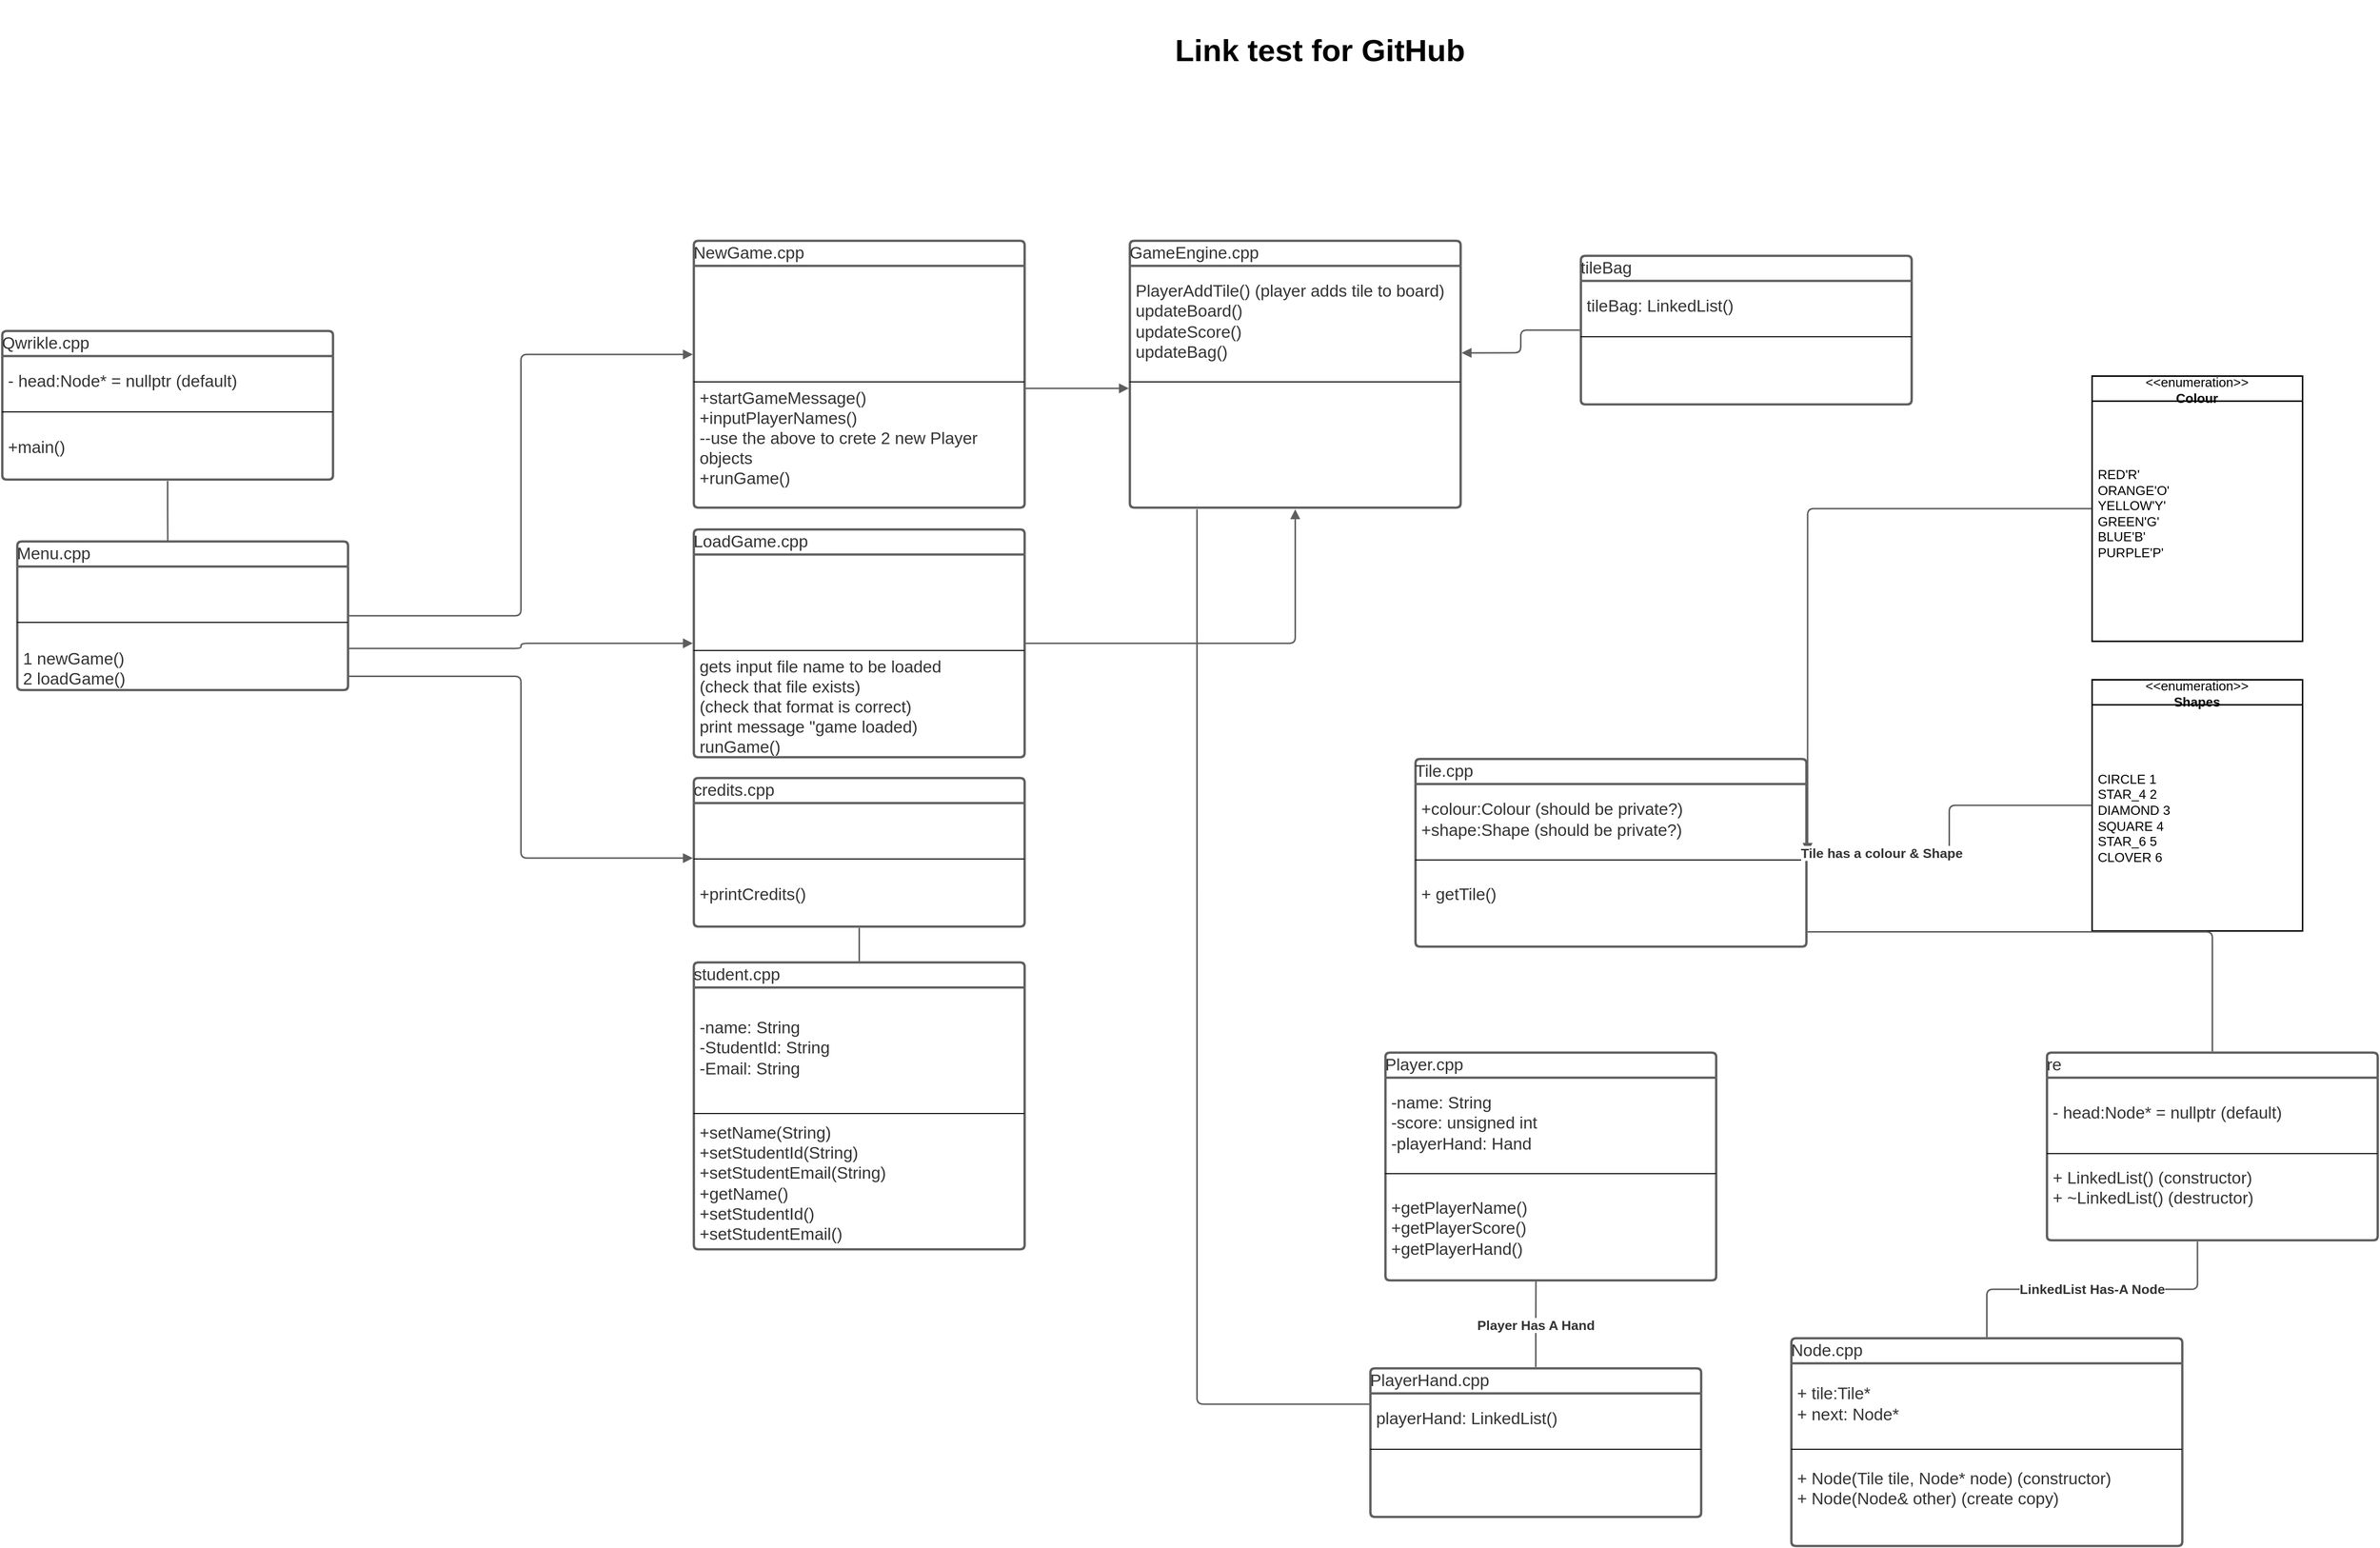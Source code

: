 <mxfile version="16.6.2" type="github">
  <diagram id="8lvslNF2b0BmcK4D5W4d" name="Page-1">
    <mxGraphModel dx="2513" dy="1517" grid="1" gridSize="10" guides="1" tooltips="1" connect="1" arrows="1" fold="1" page="1" pageScale="1" pageWidth="850" pageHeight="1100" math="0" shadow="0">
      <root>
        <mxCell id="0" />
        <mxCell id="1" parent="0" />
        <mxCell id="HR6rN7ZnXw0lVorr0S0M-1" value="re" style="html=1;overflow=block;blockSpacing=1;swimlane;childLayout=stackLayout;horizontal=1;horizontalStack=0;resizeParent=1;resizeParentMax=0;resizeLast=0;collapsible=0;fontStyle=0;marginBottom=0;swimlaneFillColor=#ffffff;startSize=25;whiteSpace=wrap;fontSize=16.7;fontColor=#333333;align=left;spacing=0;strokeColor=#5e5e5e;strokeOpacity=100;rounded=1;absoluteArcSize=1;arcSize=9;strokeWidth=2.3;" vertex="1" parent="1">
          <mxGeometry x="750" y="420" width="330" height="187.25" as="geometry" />
        </mxCell>
        <mxCell id="HR6rN7ZnXw0lVorr0S0M-2" value="- head:Node* = nullptr (default)" style="part=1;html=1;resizeHeight=0;strokeColor=none;fillColor=none;align=left;verticalAlign=middle;spacingLeft=4;spacingRight=4;overflow=hidden;rotatable=0;points=[[0,0.5],[1,0.5]];portConstraint=eastwest;swimlaneFillColor=#ffffff;strokeOpacity=100;whiteSpace=wrap;fontSize=16.7;fontColor=#333333;" vertex="1" parent="HR6rN7ZnXw0lVorr0S0M-1">
          <mxGeometry y="25" width="330" height="72" as="geometry" />
        </mxCell>
        <mxCell id="HR6rN7ZnXw0lVorr0S0M-3" value="" style="line;strokeWidth=1;fillColor=none;align=left;verticalAlign=middle;spacingTop=-1;spacingLeft=3;spacingRight=3;rotatable=0;labelPosition=right;points=[];portConstraint=eastwest;" vertex="1" parent="HR6rN7ZnXw0lVorr0S0M-1">
          <mxGeometry y="97" width="330" height="8" as="geometry" />
        </mxCell>
        <mxCell id="HR6rN7ZnXw0lVorr0S0M-4" value="+ LinkedList() (constructor)&#xa;+ ~LinkedList() (destructor)&#xa;" style="part=1;html=1;resizeHeight=0;strokeColor=none;fillColor=none;align=left;verticalAlign=middle;spacingLeft=4;spacingRight=4;overflow=hidden;rotatable=0;points=[[0,0.5],[1,0.5]];portConstraint=eastwest;swimlaneFillColor=#ffffff;strokeOpacity=100;whiteSpace=wrap;fontSize=16.7;fontColor=#333333;" vertex="1" parent="HR6rN7ZnXw0lVorr0S0M-1">
          <mxGeometry y="105" width="330" height="82.25" as="geometry" />
        </mxCell>
        <mxCell id="HR6rN7ZnXw0lVorr0S0M-5" value="Node.cpp" style="html=1;overflow=block;blockSpacing=1;swimlane;childLayout=stackLayout;horizontal=1;horizontalStack=0;resizeParent=1;resizeParentMax=0;resizeLast=0;collapsible=0;fontStyle=0;marginBottom=0;swimlaneFillColor=#ffffff;startSize=25;whiteSpace=wrap;fontSize=16.7;fontColor=#333333;align=left;spacing=0;strokeColor=#5e5e5e;strokeOpacity=100;rounded=1;absoluteArcSize=1;arcSize=9;strokeWidth=2.3;" vertex="1" parent="1">
          <mxGeometry x="495" y="705" width="390" height="207.25" as="geometry" />
        </mxCell>
        <mxCell id="HR6rN7ZnXw0lVorr0S0M-6" value="+ tile:Tile*&#xa;+ next: Node*" style="part=1;html=1;resizeHeight=0;strokeColor=none;fillColor=none;align=left;verticalAlign=middle;spacingLeft=4;spacingRight=4;overflow=hidden;rotatable=0;points=[[0,0.5],[1,0.5]];portConstraint=eastwest;swimlaneFillColor=#ffffff;strokeOpacity=100;whiteSpace=wrap;fontSize=16.7;fontColor=#333333;" vertex="1" parent="HR6rN7ZnXw0lVorr0S0M-5">
          <mxGeometry y="25" width="390" height="82" as="geometry" />
        </mxCell>
        <mxCell id="HR6rN7ZnXw0lVorr0S0M-7" value="" style="line;strokeWidth=1;fillColor=none;align=left;verticalAlign=middle;spacingTop=-1;spacingLeft=3;spacingRight=3;rotatable=0;labelPosition=right;points=[];portConstraint=eastwest;" vertex="1" parent="HR6rN7ZnXw0lVorr0S0M-5">
          <mxGeometry y="107" width="390" height="8" as="geometry" />
        </mxCell>
        <mxCell id="HR6rN7ZnXw0lVorr0S0M-8" value="+ Node(Tile tile, Node* node) (constructor)&#xa;+ Node(Node&amp;  other) (create copy) &#xa;" style="part=1;html=1;resizeHeight=0;strokeColor=none;fillColor=none;align=left;verticalAlign=middle;spacingLeft=4;spacingRight=4;overflow=hidden;rotatable=0;points=[[0,0.5],[1,0.5]];portConstraint=eastwest;swimlaneFillColor=#ffffff;strokeOpacity=100;whiteSpace=wrap;fontSize=16.7;fontColor=#333333;" vertex="1" parent="HR6rN7ZnXw0lVorr0S0M-5">
          <mxGeometry y="115" width="390" height="92.25" as="geometry" />
        </mxCell>
        <mxCell id="HR6rN7ZnXw0lVorr0S0M-9" value="Tile.cpp" style="html=1;overflow=block;blockSpacing=1;swimlane;childLayout=stackLayout;horizontal=1;horizontalStack=0;resizeParent=1;resizeParentMax=0;resizeLast=0;collapsible=0;fontStyle=0;marginBottom=0;swimlaneFillColor=#ffffff;startSize=25;whiteSpace=wrap;fontSize=16.7;fontColor=#333333;align=left;spacing=0;strokeColor=#5e5e5e;strokeOpacity=100;rounded=1;absoluteArcSize=1;arcSize=9;strokeWidth=2.3;" vertex="1" parent="1">
          <mxGeometry x="120" y="127" width="390" height="187.25" as="geometry" />
        </mxCell>
        <mxCell id="HR6rN7ZnXw0lVorr0S0M-10" value="+colour:Colour (should be private?)&#xa;+shape:Shape (should be private?)" style="part=1;html=1;resizeHeight=0;strokeColor=none;fillColor=none;align=left;verticalAlign=middle;spacingLeft=4;spacingRight=4;overflow=hidden;rotatable=0;points=[[0,0.5],[1,0.5]];portConstraint=eastwest;swimlaneFillColor=#ffffff;strokeOpacity=100;whiteSpace=wrap;fontSize=16.7;fontColor=#333333;" vertex="1" parent="HR6rN7ZnXw0lVorr0S0M-9">
          <mxGeometry y="25" width="390" height="72" as="geometry" />
        </mxCell>
        <mxCell id="HR6rN7ZnXw0lVorr0S0M-11" value="" style="line;strokeWidth=1;fillColor=none;align=left;verticalAlign=middle;spacingTop=-1;spacingLeft=3;spacingRight=3;rotatable=0;labelPosition=right;points=[];portConstraint=eastwest;" vertex="1" parent="HR6rN7ZnXw0lVorr0S0M-9">
          <mxGeometry y="97" width="390" height="8" as="geometry" />
        </mxCell>
        <mxCell id="HR6rN7ZnXw0lVorr0S0M-12" value="+ getTile() &#xa;" style="part=1;html=1;resizeHeight=0;strokeColor=none;fillColor=none;align=left;verticalAlign=middle;spacingLeft=4;spacingRight=4;overflow=hidden;rotatable=0;points=[[0,0.5],[1,0.5]];portConstraint=eastwest;swimlaneFillColor=#ffffff;strokeOpacity=100;whiteSpace=wrap;fontSize=16.7;fontColor=#333333;" vertex="1" parent="HR6rN7ZnXw0lVorr0S0M-9">
          <mxGeometry y="105" width="390" height="82.25" as="geometry" />
        </mxCell>
        <mxCell id="HR6rN7ZnXw0lVorr0S0M-13" value="Qwrikle.cpp" style="html=1;overflow=block;blockSpacing=1;swimlane;childLayout=stackLayout;horizontal=1;horizontalStack=0;resizeParent=1;resizeParentMax=0;resizeLast=0;collapsible=0;fontStyle=0;marginBottom=0;swimlaneFillColor=#ffffff;startSize=25;whiteSpace=wrap;fontSize=16.7;fontColor=#333333;align=left;spacing=0;strokeColor=#5e5e5e;strokeOpacity=100;rounded=1;absoluteArcSize=1;arcSize=9;strokeWidth=2.3;" vertex="1" parent="1">
          <mxGeometry x="-1290" y="-300" width="330" height="148.25" as="geometry" />
        </mxCell>
        <mxCell id="HR6rN7ZnXw0lVorr0S0M-14" value="- head:Node* = nullptr (default)" style="part=1;html=1;resizeHeight=0;strokeColor=none;fillColor=none;align=left;verticalAlign=middle;spacingLeft=4;spacingRight=4;overflow=hidden;rotatable=0;points=[[0,0.5],[1,0.5]];portConstraint=eastwest;swimlaneFillColor=#ffffff;strokeOpacity=100;whiteSpace=wrap;fontSize=16.7;fontColor=#333333;" vertex="1" parent="HR6rN7ZnXw0lVorr0S0M-13">
          <mxGeometry y="25" width="330" height="52" as="geometry" />
        </mxCell>
        <mxCell id="HR6rN7ZnXw0lVorr0S0M-15" value="" style="line;strokeWidth=1;fillColor=none;align=left;verticalAlign=middle;spacingTop=-1;spacingLeft=3;spacingRight=3;rotatable=0;labelPosition=right;points=[];portConstraint=eastwest;" vertex="1" parent="HR6rN7ZnXw0lVorr0S0M-13">
          <mxGeometry y="77" width="330" height="8" as="geometry" />
        </mxCell>
        <mxCell id="HR6rN7ZnXw0lVorr0S0M-16" value="+main()" style="part=1;html=1;resizeHeight=0;strokeColor=none;fillColor=none;align=left;verticalAlign=middle;spacingLeft=4;spacingRight=4;overflow=hidden;rotatable=0;points=[[0,0.5],[1,0.5]];portConstraint=eastwest;swimlaneFillColor=#ffffff;strokeOpacity=100;whiteSpace=wrap;fontSize=16.7;fontColor=#333333;" vertex="1" parent="HR6rN7ZnXw0lVorr0S0M-13">
          <mxGeometry y="85" width="330" height="63.25" as="geometry" />
        </mxCell>
        <mxCell id="HR6rN7ZnXw0lVorr0S0M-17" value="Player.cpp" style="html=1;overflow=block;blockSpacing=1;swimlane;childLayout=stackLayout;horizontal=1;horizontalStack=0;resizeParent=1;resizeParentMax=0;resizeLast=0;collapsible=0;fontStyle=0;marginBottom=0;swimlaneFillColor=#ffffff;startSize=25;whiteSpace=wrap;fontSize=16.7;fontColor=#333333;align=left;spacing=0;strokeColor=#5e5e5e;strokeOpacity=100;rounded=1;absoluteArcSize=1;arcSize=9;strokeWidth=2.3;" vertex="1" parent="1">
          <mxGeometry x="90" y="420" width="330" height="227.25" as="geometry" />
        </mxCell>
        <mxCell id="HR6rN7ZnXw0lVorr0S0M-18" value="-name: String&#xa;-score: unsigned int&#xa;-playerHand: Hand" style="part=1;html=1;resizeHeight=0;strokeColor=none;fillColor=none;align=left;verticalAlign=middle;spacingLeft=4;spacingRight=4;overflow=hidden;rotatable=0;points=[[0,0.5],[1,0.5]];portConstraint=eastwest;swimlaneFillColor=#ffffff;strokeOpacity=100;whiteSpace=wrap;fontSize=16.7;fontColor=#333333;" vertex="1" parent="HR6rN7ZnXw0lVorr0S0M-17">
          <mxGeometry y="25" width="330" height="92" as="geometry" />
        </mxCell>
        <mxCell id="HR6rN7ZnXw0lVorr0S0M-19" value="" style="line;strokeWidth=1;fillColor=none;align=left;verticalAlign=middle;spacingTop=-1;spacingLeft=3;spacingRight=3;rotatable=0;labelPosition=right;points=[];portConstraint=eastwest;" vertex="1" parent="HR6rN7ZnXw0lVorr0S0M-17">
          <mxGeometry y="117" width="330" height="8" as="geometry" />
        </mxCell>
        <mxCell id="HR6rN7ZnXw0lVorr0S0M-20" value="+getPlayerName()&#xa;+getPlayerScore()&#xa;+getPlayerHand()" style="part=1;html=1;resizeHeight=0;strokeColor=none;fillColor=none;align=left;verticalAlign=middle;spacingLeft=4;spacingRight=4;overflow=hidden;rotatable=0;points=[[0,0.5],[1,0.5]];portConstraint=eastwest;swimlaneFillColor=#ffffff;strokeOpacity=100;whiteSpace=wrap;fontSize=16.7;fontColor=#333333;" vertex="1" parent="HR6rN7ZnXw0lVorr0S0M-17">
          <mxGeometry y="125" width="330" height="102.25" as="geometry" />
        </mxCell>
        <mxCell id="HR6rN7ZnXw0lVorr0S0M-21" value="PlayerHand.cpp" style="html=1;overflow=block;blockSpacing=1;swimlane;childLayout=stackLayout;horizontal=1;horizontalStack=0;resizeParent=1;resizeParentMax=0;resizeLast=0;collapsible=0;fontStyle=0;marginBottom=0;swimlaneFillColor=#ffffff;startSize=25;whiteSpace=wrap;fontSize=16.7;fontColor=#333333;align=left;spacing=0;strokeColor=#5e5e5e;strokeOpacity=100;rounded=1;absoluteArcSize=1;arcSize=9;strokeWidth=2.3;" vertex="1" parent="1">
          <mxGeometry x="75" y="735" width="330" height="148.25" as="geometry" />
        </mxCell>
        <mxCell id="HR6rN7ZnXw0lVorr0S0M-22" value="playerHand: LinkedList()" style="part=1;html=1;resizeHeight=0;strokeColor=none;fillColor=none;align=left;verticalAlign=middle;spacingLeft=4;spacingRight=4;overflow=hidden;rotatable=0;points=[[0,0.5],[1,0.5]];portConstraint=eastwest;swimlaneFillColor=#ffffff;strokeOpacity=100;whiteSpace=wrap;fontSize=16.7;fontColor=#333333;" vertex="1" parent="HR6rN7ZnXw0lVorr0S0M-21">
          <mxGeometry y="25" width="330" height="52" as="geometry" />
        </mxCell>
        <mxCell id="HR6rN7ZnXw0lVorr0S0M-23" value="" style="line;strokeWidth=1;fillColor=none;align=left;verticalAlign=middle;spacingTop=-1;spacingLeft=3;spacingRight=3;rotatable=0;labelPosition=right;points=[];portConstraint=eastwest;" vertex="1" parent="HR6rN7ZnXw0lVorr0S0M-21">
          <mxGeometry y="77" width="330" height="8" as="geometry" />
        </mxCell>
        <mxCell id="HR6rN7ZnXw0lVorr0S0M-24" value="" style="part=1;html=1;resizeHeight=0;strokeColor=none;fillColor=none;align=left;verticalAlign=middle;spacingLeft=4;spacingRight=4;overflow=hidden;rotatable=0;points=[[0,0.5],[1,0.5]];portConstraint=eastwest;swimlaneFillColor=#ffffff;strokeOpacity=100;whiteSpace=wrap;fontSize=13;" vertex="1" parent="HR6rN7ZnXw0lVorr0S0M-21">
          <mxGeometry y="85" width="330" height="63.25" as="geometry" />
        </mxCell>
        <UserObject label="" lucidchartObjectId="hbVVC6IAV4HV" id="HR6rN7ZnXw0lVorr0S0M-25">
          <mxCell style="html=1;jettySize=18;whiteSpace=wrap;fontSize=13;strokeColor=#5E5E5E;strokeWidth=1.5;rounded=1;arcSize=12;edgeStyle=orthogonalEdgeStyle;startArrow=none;endArrow=none;exitX=0.5;exitY=-0.009;exitPerimeter=0;entryX=0.455;entryY=1.005;entryPerimeter=0;" edge="1" parent="1" source="HR6rN7ZnXw0lVorr0S0M-21" target="HR6rN7ZnXw0lVorr0S0M-17">
            <mxGeometry width="100" height="100" relative="1" as="geometry">
              <Array as="points" />
            </mxGeometry>
          </mxCell>
        </UserObject>
        <mxCell id="HR6rN7ZnXw0lVorr0S0M-26" value="Player Has A Hand" style="text;html=1;resizable=0;labelBackgroundColor=default;align=center;verticalAlign=middle;fontStyle=1;fontColor=#333333;fontSize=13.3;" vertex="1" parent="HR6rN7ZnXw0lVorr0S0M-25">
          <mxGeometry relative="1" as="geometry" />
        </mxCell>
        <mxCell id="HR6rN7ZnXw0lVorr0S0M-27" value="&lt;div style=&quot;display: flex; justify-content: center; text-align: center; align-items: baseline; font-size: 0; line-height: 1.25;margin-top: -2px;&quot;&gt;&lt;span&gt;&lt;span style=&quot;font-size:13px;&quot;&gt;&amp;lt;&amp;lt;enumeration&amp;gt;&amp;gt;&lt;/span&gt;&lt;span style=&quot;font-size:13px;font-weight: bold;&quot;&gt;&#xa;Colour&lt;/span&gt;&lt;/span&gt;&lt;/div&gt;" style="swimlane;childLayout=stackLayout;horizontal=1;horizontalStack=0;resizeParent=1;resizeParentMax=0;resizeLast=0;collapsible=0;fontStyle=0;marginBottom=0;swimlaneFillColor=#ffffff;startSize=25;whiteSpace=wrap;overflow=block;blockSpacing=1;html=1;fontSize=13;align=left;spacing=0;strokeOpacity=100;strokeWidth=1.5;" vertex="1" parent="1">
          <mxGeometry x="795" y="-255" width="210" height="264.585" as="geometry" />
        </mxCell>
        <mxCell id="HR6rN7ZnXw0lVorr0S0M-28" value="RED&#39;R&#39;&#xa;ORANGE&#39;O&#39;&#xa;YELLOW&#39;Y&#39;&#xa;GREEN&#39;G&#39;&#xa;BLUE&#39;B&#39;&#xa;PURPLE&#39;P&#39;&#xa;" style="part=1;resizeHeight=0;strokeColor=none;fillColor=none;align=left;verticalAlign=middle;spacingLeft=4;spacingRight=4;rotatable=0;points=[[0,0.5],[1,0.5]];portConstraint=eastwest;swimlaneFillColor=#ffffff;strokeOpacity=100;whiteSpace=wrap;overflow=block;blockSpacing=1;html=1;fontSize=13;" vertex="1" parent="HR6rN7ZnXw0lVorr0S0M-27">
          <mxGeometry y="25" width="210" height="239.585" as="geometry" />
        </mxCell>
        <mxCell id="HR6rN7ZnXw0lVorr0S0M-29" value="&lt;div style=&quot;display: flex; justify-content: center; text-align: center; align-items: baseline; font-size: 0; line-height: 1.25;margin-top: -2px;&quot;&gt;&lt;span&gt;&lt;span style=&quot;font-size:13px;&quot;&gt;&amp;lt;&amp;lt;enumeration&amp;gt;&amp;gt;&lt;/span&gt;&lt;span style=&quot;font-size:13px;font-weight: bold;&quot;&gt;&#xa;Shapes&lt;/span&gt;&lt;/span&gt;&lt;/div&gt;" style="swimlane;childLayout=stackLayout;horizontal=1;horizontalStack=0;resizeParent=1;resizeParentMax=0;resizeLast=0;collapsible=0;fontStyle=0;marginBottom=0;swimlaneFillColor=#ffffff;startSize=25;whiteSpace=wrap;overflow=block;blockSpacing=1;html=1;fontSize=13;align=left;spacing=0;strokeOpacity=100;strokeWidth=1.5;" vertex="1" parent="1">
          <mxGeometry x="795" y="48" width="210" height="250.585" as="geometry" />
        </mxCell>
        <mxCell id="HR6rN7ZnXw0lVorr0S0M-30" value="CIRCLE    1&#xa;STAR_4    2&#xa;DIAMOND   3&#xa;SQUARE    4&#xa;STAR_6    5&#xa;CLOVER    6" style="part=1;resizeHeight=0;strokeColor=none;fillColor=none;align=left;verticalAlign=middle;spacingLeft=4;spacingRight=4;rotatable=0;points=[[0,0.5],[1,0.5]];portConstraint=eastwest;swimlaneFillColor=#ffffff;strokeOpacity=100;whiteSpace=wrap;overflow=block;blockSpacing=1;html=1;fontSize=13;" vertex="1" parent="HR6rN7ZnXw0lVorr0S0M-29">
          <mxGeometry y="25" width="210" height="225.585" as="geometry" />
        </mxCell>
        <UserObject label="" lucidchartObjectId="1jVViT0POXI." id="HR6rN7ZnXw0lVorr0S0M-31">
          <mxCell style="html=1;jettySize=18;whiteSpace=wrap;fontSize=13;strokeColor=#5E5E5E;strokeWidth=1.5;rounded=1;arcSize=12;edgeStyle=orthogonalEdgeStyle;startArrow=none;endArrow=block;endFill=1;exitX=-0.004;exitY=0.5;exitPerimeter=0;entryX=1.003;entryY=0.5;entryPerimeter=0;" edge="1" parent="1" source="HR6rN7ZnXw0lVorr0S0M-27" target="HR6rN7ZnXw0lVorr0S0M-9">
            <mxGeometry width="100" height="100" relative="1" as="geometry">
              <Array as="points" />
            </mxGeometry>
          </mxCell>
        </UserObject>
        <UserObject label="" lucidchartObjectId="4jVVdsVifk36" id="HR6rN7ZnXw0lVorr0S0M-32">
          <mxCell style="html=1;jettySize=18;whiteSpace=wrap;fontSize=13;strokeColor=#5E5E5E;strokeWidth=1.5;rounded=1;arcSize=12;edgeStyle=orthogonalEdgeStyle;startArrow=none;endArrow=none;exitX=-0.004;exitY=0.5;exitPerimeter=0;entryX=1.003;entryY=0.5;entryPerimeter=0;" edge="1" parent="1" source="HR6rN7ZnXw0lVorr0S0M-29" target="HR6rN7ZnXw0lVorr0S0M-9">
            <mxGeometry width="100" height="100" relative="1" as="geometry">
              <Array as="points" />
            </mxGeometry>
          </mxCell>
        </UserObject>
        <mxCell id="HR6rN7ZnXw0lVorr0S0M-33" value="Tile has a colour &amp; Shape" style="text;html=1;resizable=0;labelBackgroundColor=default;align=center;verticalAlign=middle;fontStyle=1;fontColor=#333333;fontSize=13.3;" vertex="1" parent="HR6rN7ZnXw0lVorr0S0M-32">
          <mxGeometry x="0.557" relative="1" as="geometry" />
        </mxCell>
        <UserObject label="" lucidchartObjectId="~lVVh4qx5urS" id="HR6rN7ZnXw0lVorr0S0M-34">
          <mxCell style="html=1;jettySize=18;whiteSpace=wrap;fontSize=13;strokeColor=#5E5E5E;strokeWidth=1.5;rounded=1;arcSize=12;edgeStyle=orthogonalEdgeStyle;startArrow=none;endArrow=none;exitX=0.5;exitY=-0.006;exitPerimeter=0;entryX=0.455;entryY=1.007;entryPerimeter=0;" edge="1" parent="1" source="HR6rN7ZnXw0lVorr0S0M-5" target="HR6rN7ZnXw0lVorr0S0M-1">
            <mxGeometry width="100" height="100" relative="1" as="geometry">
              <Array as="points" />
            </mxGeometry>
          </mxCell>
        </UserObject>
        <mxCell id="HR6rN7ZnXw0lVorr0S0M-35" value="LinkedList Has-A Node" style="text;html=1;resizable=0;labelBackgroundColor=default;align=center;verticalAlign=middle;fontStyle=1;fontColor=#333333;fontSize=13.3;" vertex="1" parent="HR6rN7ZnXw0lVorr0S0M-34">
          <mxGeometry relative="1" as="geometry" />
        </mxCell>
        <mxCell id="HR6rN7ZnXw0lVorr0S0M-36" value="NewGame.cpp" style="html=1;overflow=block;blockSpacing=1;swimlane;childLayout=stackLayout;horizontal=1;horizontalStack=0;resizeParent=1;resizeParentMax=0;resizeLast=0;collapsible=0;fontStyle=0;marginBottom=0;swimlaneFillColor=#ffffff;startSize=25;whiteSpace=wrap;fontSize=16.7;fontColor=#333333;align=left;spacing=0;strokeColor=#5e5e5e;strokeOpacity=100;rounded=1;absoluteArcSize=1;arcSize=9;strokeWidth=2.3;" vertex="1" parent="1">
          <mxGeometry x="-600" y="-390" width="330" height="266.25" as="geometry" />
        </mxCell>
        <mxCell id="HR6rN7ZnXw0lVorr0S0M-37" value="" style="part=1;html=1;resizeHeight=0;strokeColor=none;fillColor=none;align=left;verticalAlign=middle;spacingLeft=4;spacingRight=4;overflow=hidden;rotatable=0;points=[[0,0.5],[1,0.5]];portConstraint=eastwest;swimlaneFillColor=#ffffff;strokeOpacity=100;whiteSpace=wrap;fontSize=13;" vertex="1" parent="HR6rN7ZnXw0lVorr0S0M-36">
          <mxGeometry y="25" width="330" height="112" as="geometry" />
        </mxCell>
        <mxCell id="HR6rN7ZnXw0lVorr0S0M-38" value="" style="line;strokeWidth=1;fillColor=none;align=left;verticalAlign=middle;spacingTop=-1;spacingLeft=3;spacingRight=3;rotatable=0;labelPosition=right;points=[];portConstraint=eastwest;" vertex="1" parent="HR6rN7ZnXw0lVorr0S0M-36">
          <mxGeometry y="137" width="330" height="8" as="geometry" />
        </mxCell>
        <mxCell id="HR6rN7ZnXw0lVorr0S0M-39" value="+startGameMessage()&#xa;+inputPlayerNames()&#xa;--use the above to crete 2 new Player objects&#xa;+runGame()&#xa;&#xa;" style="part=1;html=1;resizeHeight=0;strokeColor=none;fillColor=none;align=left;verticalAlign=middle;spacingLeft=4;spacingRight=4;overflow=hidden;rotatable=0;points=[[0,0.5],[1,0.5]];portConstraint=eastwest;swimlaneFillColor=#ffffff;strokeOpacity=100;whiteSpace=wrap;fontSize=16.7;fontColor=#333333;" vertex="1" parent="HR6rN7ZnXw0lVorr0S0M-36">
          <mxGeometry y="145" width="330" height="121.25" as="geometry" />
        </mxCell>
        <mxCell id="HR6rN7ZnXw0lVorr0S0M-40" value="LoadGame.cpp" style="html=1;overflow=block;blockSpacing=1;swimlane;childLayout=stackLayout;horizontal=1;horizontalStack=0;resizeParent=1;resizeParentMax=0;resizeLast=0;collapsible=0;fontStyle=0;marginBottom=0;swimlaneFillColor=#ffffff;startSize=25;whiteSpace=wrap;fontSize=16.7;fontColor=#333333;align=left;spacing=0;strokeColor=#5e5e5e;strokeOpacity=100;rounded=1;absoluteArcSize=1;arcSize=9;strokeWidth=2.3;" vertex="1" parent="1">
          <mxGeometry x="-600" y="-102" width="330" height="227.25" as="geometry" />
        </mxCell>
        <mxCell id="HR6rN7ZnXw0lVorr0S0M-41" value="" style="part=1;html=1;resizeHeight=0;strokeColor=none;fillColor=none;align=left;verticalAlign=middle;spacingLeft=4;spacingRight=4;overflow=hidden;rotatable=0;points=[[0,0.5],[1,0.5]];portConstraint=eastwest;swimlaneFillColor=#ffffff;strokeOpacity=100;whiteSpace=wrap;fontSize=13;" vertex="1" parent="HR6rN7ZnXw0lVorr0S0M-40">
          <mxGeometry y="25" width="330" height="92" as="geometry" />
        </mxCell>
        <mxCell id="HR6rN7ZnXw0lVorr0S0M-42" value="" style="line;strokeWidth=1;fillColor=none;align=left;verticalAlign=middle;spacingTop=-1;spacingLeft=3;spacingRight=3;rotatable=0;labelPosition=right;points=[];portConstraint=eastwest;" vertex="1" parent="HR6rN7ZnXw0lVorr0S0M-40">
          <mxGeometry y="117" width="330" height="8" as="geometry" />
        </mxCell>
        <mxCell id="HR6rN7ZnXw0lVorr0S0M-43" value="gets input file name to be loaded&#xa;(check that file exists)&#xa;(check that format is correct)&#xa;print message &quot;game loaded)&#xa;runGame()" style="part=1;html=1;resizeHeight=0;strokeColor=none;fillColor=none;align=left;verticalAlign=middle;spacingLeft=4;spacingRight=4;overflow=hidden;rotatable=0;points=[[0,0.5],[1,0.5]];portConstraint=eastwest;swimlaneFillColor=#ffffff;strokeOpacity=100;whiteSpace=wrap;fontSize=16.7;fontColor=#333333;" vertex="1" parent="HR6rN7ZnXw0lVorr0S0M-40">
          <mxGeometry y="125" width="330" height="102.25" as="geometry" />
        </mxCell>
        <mxCell id="HR6rN7ZnXw0lVorr0S0M-44" value="credits.cpp" style="html=1;overflow=block;blockSpacing=1;swimlane;childLayout=stackLayout;horizontal=1;horizontalStack=0;resizeParent=1;resizeParentMax=0;resizeLast=0;collapsible=0;fontStyle=0;marginBottom=0;swimlaneFillColor=#ffffff;startSize=25;whiteSpace=wrap;fontSize=16.7;fontColor=#333333;align=left;spacing=0;strokeColor=#5e5e5e;strokeOpacity=100;rounded=1;absoluteArcSize=1;arcSize=9;strokeWidth=2.3;" vertex="1" parent="1">
          <mxGeometry x="-600" y="146" width="330" height="148.25" as="geometry" />
        </mxCell>
        <mxCell id="HR6rN7ZnXw0lVorr0S0M-45" value="" style="part=1;html=1;resizeHeight=0;strokeColor=none;fillColor=none;align=left;verticalAlign=middle;spacingLeft=4;spacingRight=4;overflow=hidden;rotatable=0;points=[[0,0.5],[1,0.5]];portConstraint=eastwest;swimlaneFillColor=#ffffff;strokeOpacity=100;whiteSpace=wrap;fontSize=13;" vertex="1" parent="HR6rN7ZnXw0lVorr0S0M-44">
          <mxGeometry y="25" width="330" height="52" as="geometry" />
        </mxCell>
        <mxCell id="HR6rN7ZnXw0lVorr0S0M-46" value="" style="line;strokeWidth=1;fillColor=none;align=left;verticalAlign=middle;spacingTop=-1;spacingLeft=3;spacingRight=3;rotatable=0;labelPosition=right;points=[];portConstraint=eastwest;" vertex="1" parent="HR6rN7ZnXw0lVorr0S0M-44">
          <mxGeometry y="77" width="330" height="8" as="geometry" />
        </mxCell>
        <mxCell id="HR6rN7ZnXw0lVorr0S0M-47" value="+printCredits()" style="part=1;html=1;resizeHeight=0;strokeColor=none;fillColor=none;align=left;verticalAlign=middle;spacingLeft=4;spacingRight=4;overflow=hidden;rotatable=0;points=[[0,0.5],[1,0.5]];portConstraint=eastwest;swimlaneFillColor=#ffffff;strokeOpacity=100;whiteSpace=wrap;fontSize=16.7;fontColor=#333333;" vertex="1" parent="HR6rN7ZnXw0lVorr0S0M-44">
          <mxGeometry y="85" width="330" height="63.25" as="geometry" />
        </mxCell>
        <mxCell id="HR6rN7ZnXw0lVorr0S0M-48" value="student.cpp" style="html=1;overflow=block;blockSpacing=1;swimlane;childLayout=stackLayout;horizontal=1;horizontalStack=0;resizeParent=1;resizeParentMax=0;resizeLast=0;collapsible=0;fontStyle=0;marginBottom=0;swimlaneFillColor=#ffffff;startSize=25;whiteSpace=wrap;fontSize=16.7;fontColor=#333333;align=left;spacing=0;strokeColor=#5e5e5e;strokeOpacity=100;rounded=1;absoluteArcSize=1;arcSize=9;strokeWidth=2.3;" vertex="1" parent="1">
          <mxGeometry x="-600" y="330" width="330" height="286.25" as="geometry" />
        </mxCell>
        <mxCell id="HR6rN7ZnXw0lVorr0S0M-49" value="-name: String&#xa;-StudentId: String&#xa;-Email: String" style="part=1;html=1;resizeHeight=0;strokeColor=none;fillColor=none;align=left;verticalAlign=middle;spacingLeft=4;spacingRight=4;overflow=hidden;rotatable=0;points=[[0,0.5],[1,0.5]];portConstraint=eastwest;swimlaneFillColor=#ffffff;strokeOpacity=100;whiteSpace=wrap;fontSize=16.7;fontColor=#333333;" vertex="1" parent="HR6rN7ZnXw0lVorr0S0M-48">
          <mxGeometry y="25" width="330" height="122" as="geometry" />
        </mxCell>
        <mxCell id="HR6rN7ZnXw0lVorr0S0M-50" value="" style="line;strokeWidth=1;fillColor=none;align=left;verticalAlign=middle;spacingTop=-1;spacingLeft=3;spacingRight=3;rotatable=0;labelPosition=right;points=[];portConstraint=eastwest;" vertex="1" parent="HR6rN7ZnXw0lVorr0S0M-48">
          <mxGeometry y="147" width="330" height="8" as="geometry" />
        </mxCell>
        <mxCell id="HR6rN7ZnXw0lVorr0S0M-51" value="+setName(String)&#xa;+setStudentId(String)&#xa;+setStudentEmail(String)&#xa;+getName()&#xa;+setStudentId()&#xa;+setStudentEmail()" style="part=1;html=1;resizeHeight=0;strokeColor=none;fillColor=none;align=left;verticalAlign=middle;spacingLeft=4;spacingRight=4;overflow=hidden;rotatable=0;points=[[0,0.5],[1,0.5]];portConstraint=eastwest;swimlaneFillColor=#ffffff;strokeOpacity=100;whiteSpace=wrap;fontSize=16.7;fontColor=#333333;" vertex="1" parent="HR6rN7ZnXw0lVorr0S0M-48">
          <mxGeometry y="155" width="330" height="131.25" as="geometry" />
        </mxCell>
        <UserObject label="" lucidchartObjectId="fGVVQdjCYBWf" id="HR6rN7ZnXw0lVorr0S0M-52">
          <mxCell style="html=1;jettySize=18;whiteSpace=wrap;fontSize=13;strokeColor=#5E5E5E;strokeWidth=1.5;rounded=1;arcSize=12;edgeStyle=orthogonalEdgeStyle;startArrow=none;endArrow=none;exitX=0.5;exitY=-0.004;exitPerimeter=0;entryX=0.5;entryY=1.009;entryPerimeter=0;" edge="1" parent="1" source="HR6rN7ZnXw0lVorr0S0M-48" target="HR6rN7ZnXw0lVorr0S0M-44">
            <mxGeometry width="100" height="100" relative="1" as="geometry">
              <Array as="points" />
            </mxGeometry>
          </mxCell>
        </UserObject>
        <mxCell id="HR6rN7ZnXw0lVorr0S0M-53" value="Menu.cpp" style="html=1;overflow=block;blockSpacing=1;swimlane;childLayout=stackLayout;horizontal=1;horizontalStack=0;resizeParent=1;resizeParentMax=0;resizeLast=0;collapsible=0;fontStyle=0;marginBottom=0;swimlaneFillColor=#ffffff;startSize=25;whiteSpace=wrap;fontSize=16.7;fontColor=#333333;align=left;spacing=0;strokeColor=#5e5e5e;strokeOpacity=100;rounded=1;absoluteArcSize=1;arcSize=9;strokeWidth=2.3;" vertex="1" parent="1">
          <mxGeometry x="-1275" y="-90" width="330" height="148.25" as="geometry" />
        </mxCell>
        <mxCell id="HR6rN7ZnXw0lVorr0S0M-54" value="" style="part=1;html=1;resizeHeight=0;strokeColor=none;fillColor=none;align=left;verticalAlign=middle;spacingLeft=4;spacingRight=4;overflow=hidden;rotatable=0;points=[[0,0.5],[1,0.5]];portConstraint=eastwest;swimlaneFillColor=#ffffff;strokeOpacity=100;whiteSpace=wrap;fontSize=13;" vertex="1" parent="HR6rN7ZnXw0lVorr0S0M-53">
          <mxGeometry y="25" width="330" height="52" as="geometry" />
        </mxCell>
        <mxCell id="HR6rN7ZnXw0lVorr0S0M-55" value="" style="line;strokeWidth=1;fillColor=none;align=left;verticalAlign=middle;spacingTop=-1;spacingLeft=3;spacingRight=3;rotatable=0;labelPosition=right;points=[];portConstraint=eastwest;" vertex="1" parent="HR6rN7ZnXw0lVorr0S0M-53">
          <mxGeometry y="77" width="330" height="8" as="geometry" />
        </mxCell>
        <mxCell id="HR6rN7ZnXw0lVorr0S0M-56" value="&#xa;1 newGame()&#xa;2 loadGame()&#xa;3 credits()&#xa;4 quitGame()" style="part=1;html=1;resizeHeight=0;strokeColor=none;fillColor=none;align=left;verticalAlign=middle;spacingLeft=4;spacingRight=4;overflow=hidden;rotatable=0;points=[[0,0.5],[1,0.5]];portConstraint=eastwest;swimlaneFillColor=#ffffff;strokeOpacity=100;whiteSpace=wrap;fontSize=16.7;fontColor=#333333;" vertex="1" parent="HR6rN7ZnXw0lVorr0S0M-53">
          <mxGeometry y="85" width="330" height="63.25" as="geometry" />
        </mxCell>
        <UserObject label="" lucidchartObjectId="YHVVtGWetKqs" id="HR6rN7ZnXw0lVorr0S0M-57">
          <mxCell style="html=1;jettySize=18;whiteSpace=wrap;fontSize=13;strokeColor=#5E5E5E;strokeWidth=1.5;rounded=1;arcSize=12;edgeStyle=orthogonalEdgeStyle;startArrow=none;endArrow=block;endFill=1;exitX=1.003;exitY=0.5;exitPerimeter=0;entryX=-0.003;entryY=0.426;entryPerimeter=0;" edge="1" parent="1" source="HR6rN7ZnXw0lVorr0S0M-53" target="HR6rN7ZnXw0lVorr0S0M-36">
            <mxGeometry width="100" height="100" relative="1" as="geometry">
              <Array as="points" />
            </mxGeometry>
          </mxCell>
        </UserObject>
        <UserObject label="" lucidchartObjectId="6HVVYqtyAbkt" id="HR6rN7ZnXw0lVorr0S0M-58">
          <mxCell style="html=1;jettySize=18;whiteSpace=wrap;fontSize=13;strokeColor=#5E5E5E;strokeWidth=1.5;rounded=1;arcSize=12;edgeStyle=orthogonalEdgeStyle;startArrow=block;startFill=1;endArrow=none;exitX=-0.003;exitY=0.5;exitPerimeter=0;entryX=1.003;entryY=0.72;entryPerimeter=0;" edge="1" parent="1" source="HR6rN7ZnXw0lVorr0S0M-40" target="HR6rN7ZnXw0lVorr0S0M-53">
            <mxGeometry width="100" height="100" relative="1" as="geometry">
              <Array as="points" />
            </mxGeometry>
          </mxCell>
        </UserObject>
        <UserObject label="" lucidchartObjectId=".HVVUJ5t8Hc7" id="HR6rN7ZnXw0lVorr0S0M-59">
          <mxCell style="html=1;jettySize=18;whiteSpace=wrap;fontSize=13;strokeColor=#5E5E5E;strokeWidth=1.5;rounded=1;arcSize=12;edgeStyle=orthogonalEdgeStyle;startArrow=none;endArrow=block;endFill=1;exitX=1.003;exitY=0.907;exitPerimeter=0;entryX=-0.003;entryY=0.539;entryPerimeter=0;" edge="1" parent="1" source="HR6rN7ZnXw0lVorr0S0M-53" target="HR6rN7ZnXw0lVorr0S0M-44">
            <mxGeometry width="100" height="100" relative="1" as="geometry">
              <Array as="points" />
            </mxGeometry>
          </mxCell>
        </UserObject>
        <UserObject label="" lucidchartObjectId="sIVVNWhUznuW" id="HR6rN7ZnXw0lVorr0S0M-60">
          <mxCell style="html=1;jettySize=18;whiteSpace=wrap;fontSize=13;strokeColor=#5E5E5E;strokeWidth=1.5;rounded=1;arcSize=12;edgeStyle=orthogonalEdgeStyle;startArrow=none;endArrow=none;exitX=0.5;exitY=1.009;exitPerimeter=0;entryX=0.455;entryY=-0.005;entryPerimeter=0;" edge="1" parent="1" source="HR6rN7ZnXw0lVorr0S0M-13" target="HR6rN7ZnXw0lVorr0S0M-53">
            <mxGeometry width="100" height="100" relative="1" as="geometry">
              <Array as="points" />
            </mxGeometry>
          </mxCell>
        </UserObject>
        <mxCell id="HR6rN7ZnXw0lVorr0S0M-61" value="GameEngine.cpp" style="html=1;overflow=block;blockSpacing=1;swimlane;childLayout=stackLayout;horizontal=1;horizontalStack=0;resizeParent=1;resizeParentMax=0;resizeLast=0;collapsible=0;fontStyle=0;marginBottom=0;swimlaneFillColor=#ffffff;startSize=25;whiteSpace=wrap;fontSize=16.7;fontColor=#333333;align=left;spacing=0;strokeColor=#5e5e5e;strokeOpacity=100;rounded=1;absoluteArcSize=1;arcSize=9;strokeWidth=2.3;" vertex="1" parent="1">
          <mxGeometry x="-165" y="-390" width="330" height="266.25" as="geometry" />
        </mxCell>
        <mxCell id="HR6rN7ZnXw0lVorr0S0M-62" value="PlayerAddTile() (player adds tile to board)&#xa;updateBoard()&#xa;updateScore()&#xa;updateBag()" style="part=1;html=1;resizeHeight=0;strokeColor=none;fillColor=none;align=left;verticalAlign=middle;spacingLeft=4;spacingRight=4;overflow=hidden;rotatable=0;points=[[0,0.5],[1,0.5]];portConstraint=eastwest;swimlaneFillColor=#ffffff;strokeOpacity=100;whiteSpace=wrap;fontSize=16.7;fontColor=#333333;" vertex="1" parent="HR6rN7ZnXw0lVorr0S0M-61">
          <mxGeometry y="25" width="330" height="112" as="geometry" />
        </mxCell>
        <mxCell id="HR6rN7ZnXw0lVorr0S0M-63" value="" style="line;strokeWidth=1;fillColor=none;align=left;verticalAlign=middle;spacingTop=-1;spacingLeft=3;spacingRight=3;rotatable=0;labelPosition=right;points=[];portConstraint=eastwest;" vertex="1" parent="HR6rN7ZnXw0lVorr0S0M-61">
          <mxGeometry y="137" width="330" height="8" as="geometry" />
        </mxCell>
        <mxCell id="HR6rN7ZnXw0lVorr0S0M-64" value="" style="part=1;html=1;resizeHeight=0;strokeColor=none;fillColor=none;align=left;verticalAlign=middle;spacingLeft=4;spacingRight=4;overflow=hidden;rotatable=0;points=[[0,0.5],[1,0.5]];portConstraint=eastwest;swimlaneFillColor=#ffffff;strokeOpacity=100;whiteSpace=wrap;fontSize=13;" vertex="1" parent="HR6rN7ZnXw0lVorr0S0M-61">
          <mxGeometry y="145" width="330" height="121.25" as="geometry" />
        </mxCell>
        <UserObject label="" lucidchartObjectId="xEhWXxc_-IDZ" id="HR6rN7ZnXw0lVorr0S0M-65">
          <mxCell style="html=1;jettySize=18;whiteSpace=wrap;fontSize=13;strokeColor=#5E5E5E;strokeWidth=1.5;rounded=1;arcSize=12;edgeStyle=orthogonalEdgeStyle;startArrow=none;endArrow=block;endFill=1;exitX=1.003;exitY=0.553;exitPerimeter=0;entryX=-0.003;entryY=0.553;entryPerimeter=0;" edge="1" parent="1" source="HR6rN7ZnXw0lVorr0S0M-36" target="HR6rN7ZnXw0lVorr0S0M-61">
            <mxGeometry width="100" height="100" relative="1" as="geometry">
              <Array as="points" />
            </mxGeometry>
          </mxCell>
        </UserObject>
        <UserObject label="" lucidchartObjectId="FEhWliCexH.q" id="HR6rN7ZnXw0lVorr0S0M-66">
          <mxCell style="html=1;jettySize=18;whiteSpace=wrap;fontSize=13;strokeColor=#5E5E5E;strokeWidth=1.5;rounded=1;arcSize=12;edgeStyle=orthogonalEdgeStyle;startArrow=none;endArrow=block;endFill=1;exitX=1.003;exitY=0.5;exitPerimeter=0;entryX=0.5;entryY=1.006;entryPerimeter=0;" edge="1" parent="1" source="HR6rN7ZnXw0lVorr0S0M-40" target="HR6rN7ZnXw0lVorr0S0M-61">
            <mxGeometry width="100" height="100" relative="1" as="geometry">
              <Array as="points" />
            </mxGeometry>
          </mxCell>
        </UserObject>
        <UserObject label="" lucidchartObjectId="kHhWarp5wJY4" id="HR6rN7ZnXw0lVorr0S0M-67">
          <mxCell style="html=1;jettySize=18;whiteSpace=wrap;fontSize=13;strokeColor=#5E5E5E;strokeWidth=1.5;rounded=1;arcSize=12;edgeStyle=orthogonalEdgeStyle;startArrow=none;endArrow=none;exitX=0.203;exitY=1.006;exitPerimeter=0;entryX=-0.003;entryY=0.241;entryPerimeter=0;" edge="1" parent="1" source="HR6rN7ZnXw0lVorr0S0M-61" target="HR6rN7ZnXw0lVorr0S0M-21">
            <mxGeometry width="100" height="100" relative="1" as="geometry">
              <Array as="points" />
            </mxGeometry>
          </mxCell>
        </UserObject>
        <UserObject label="" lucidchartObjectId="zHhW4ScAOhl9" id="HR6rN7ZnXw0lVorr0S0M-68">
          <mxCell style="html=1;jettySize=18;whiteSpace=wrap;fontSize=13;strokeColor=#5E5E5E;strokeWidth=1.5;rounded=1;arcSize=12;edgeStyle=orthogonalEdgeStyle;startArrow=none;endArrow=none;exitX=1.003;exitY=0.921;exitPerimeter=0;entryX=0.5;entryY=-0.007;entryPerimeter=0;" edge="1" parent="1" source="HR6rN7ZnXw0lVorr0S0M-9" target="HR6rN7ZnXw0lVorr0S0M-1">
            <mxGeometry width="100" height="100" relative="1" as="geometry">
              <Array as="points" />
            </mxGeometry>
          </mxCell>
        </UserObject>
        <mxCell id="HR6rN7ZnXw0lVorr0S0M-69" value="tileBag" style="html=1;overflow=block;blockSpacing=1;swimlane;childLayout=stackLayout;horizontal=1;horizontalStack=0;resizeParent=1;resizeParentMax=0;resizeLast=0;collapsible=0;fontStyle=0;marginBottom=0;swimlaneFillColor=#ffffff;startSize=25;whiteSpace=wrap;fontSize=16.7;fontColor=#333333;align=left;spacing=0;strokeColor=#5e5e5e;strokeOpacity=100;rounded=1;absoluteArcSize=1;arcSize=9;strokeWidth=2.3;" vertex="1" parent="1">
          <mxGeometry x="285" y="-375" width="330" height="148.25" as="geometry" />
        </mxCell>
        <mxCell id="HR6rN7ZnXw0lVorr0S0M-70" value="tileBag: LinkedList()" style="part=1;html=1;resizeHeight=0;strokeColor=none;fillColor=none;align=left;verticalAlign=middle;spacingLeft=4;spacingRight=4;overflow=hidden;rotatable=0;points=[[0,0.5],[1,0.5]];portConstraint=eastwest;swimlaneFillColor=#ffffff;strokeOpacity=100;whiteSpace=wrap;fontSize=16.7;fontColor=#333333;" vertex="1" parent="HR6rN7ZnXw0lVorr0S0M-69">
          <mxGeometry y="25" width="330" height="52" as="geometry" />
        </mxCell>
        <mxCell id="HR6rN7ZnXw0lVorr0S0M-71" value="" style="line;strokeWidth=1;fillColor=none;align=left;verticalAlign=middle;spacingTop=-1;spacingLeft=3;spacingRight=3;rotatable=0;labelPosition=right;points=[];portConstraint=eastwest;" vertex="1" parent="HR6rN7ZnXw0lVorr0S0M-69">
          <mxGeometry y="77" width="330" height="8" as="geometry" />
        </mxCell>
        <mxCell id="HR6rN7ZnXw0lVorr0S0M-72" value="" style="part=1;html=1;resizeHeight=0;strokeColor=none;fillColor=none;align=left;verticalAlign=middle;spacingLeft=4;spacingRight=4;overflow=hidden;rotatable=0;points=[[0,0.5],[1,0.5]];portConstraint=eastwest;swimlaneFillColor=#ffffff;strokeOpacity=100;whiteSpace=wrap;fontSize=13;" vertex="1" parent="HR6rN7ZnXw0lVorr0S0M-69">
          <mxGeometry y="85" width="330" height="63.25" as="geometry" />
        </mxCell>
        <UserObject label="" lucidchartObjectId="YIhWvvAue5.H" id="HR6rN7ZnXw0lVorr0S0M-73">
          <mxCell style="html=1;jettySize=18;whiteSpace=wrap;fontSize=13;strokeColor=#5E5E5E;strokeWidth=1.5;rounded=1;arcSize=12;edgeStyle=orthogonalEdgeStyle;startArrow=none;endArrow=block;endFill=1;exitX=-0.003;exitY=0.5;exitPerimeter=0;entryX=1.003;entryY=0.42;entryPerimeter=0;" edge="1" parent="1" source="HR6rN7ZnXw0lVorr0S0M-69" target="HR6rN7ZnXw0lVorr0S0M-61">
            <mxGeometry width="100" height="100" relative="1" as="geometry">
              <Array as="points" />
            </mxGeometry>
          </mxCell>
        </UserObject>
        <mxCell id="HR6rN7ZnXw0lVorr0S0M-74" value="Link test for GitHub" style="text;html=1;strokeColor=none;fillColor=none;align=center;verticalAlign=middle;whiteSpace=wrap;rounded=0;fontSize=31;fontStyle=1" vertex="1" parent="1">
          <mxGeometry x="-150" y="-630" width="350" height="100" as="geometry" />
        </mxCell>
      </root>
    </mxGraphModel>
  </diagram>
</mxfile>
